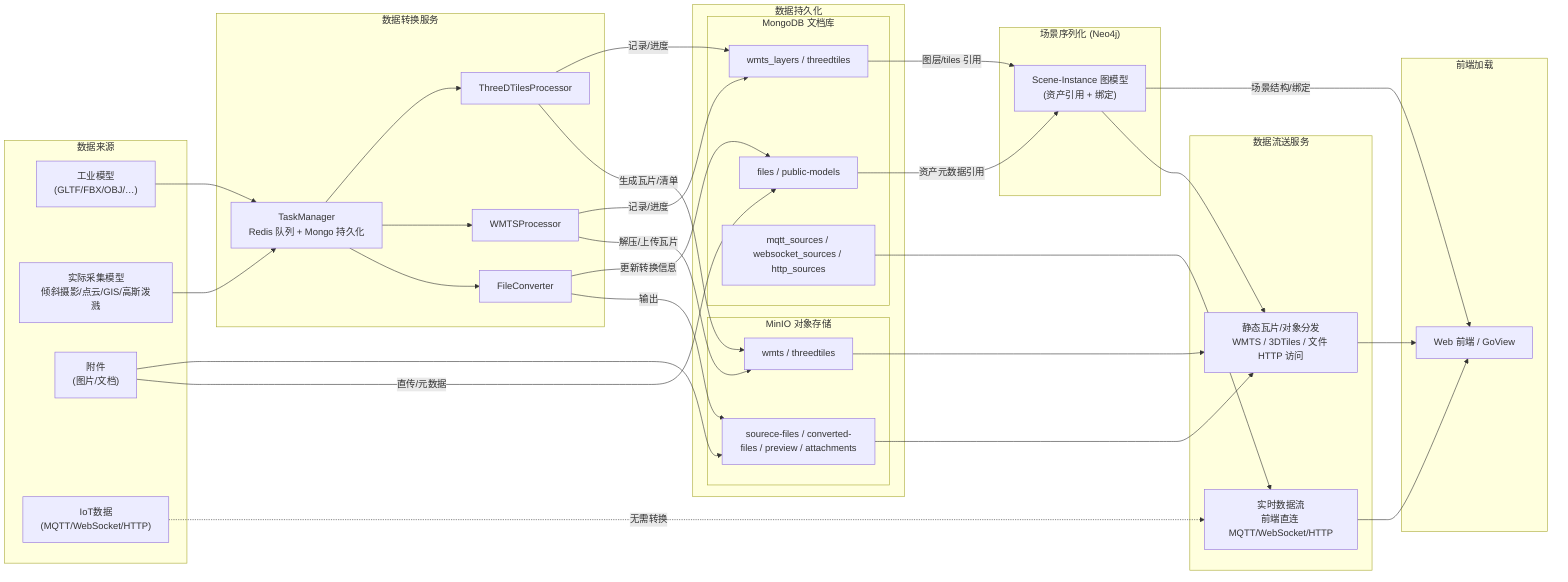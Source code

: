 graph LR
  subgraph "数据来源"
    S1["工业模型<br/>(GLTF/FBX/OBJ/…)"]
    S2["实际采集模型<br/>倾斜摄影/点云/GIS/高斯泼溅"]
    S3["附件<br/>(图片/文档)"]
    S4["IoT数据<br/>(MQTT/WebSocket/HTTP)"]
  end

  subgraph "数据转换服务"
    TM["TaskManager<br/>Redis 队列 + Mongo 持久化"]
    P1["FileConverter"]
    P2["WMTSProcessor"]
    P3["ThreeDTilesProcessor"]
  end

  subgraph "数据持久化"
    subgraph "MinIO 对象存储"
      B1["sourece-files / converted-files / preview / attachments"]
      B2["wmts / threedtiles"]
    end
    subgraph "MongoDB 文档库"
      C1["files / public-models"]
      C2["wmts_layers / threedtiles"]
      C3["mqtt_sources / websocket_sources / http_sources"]
    end
  end

  subgraph "场景序列化 (Neo4j)"
    SG["Scene-Instance 图模型<br/>(资产引用 + 绑定)"]
  end

  subgraph "数据流送服务"
    TILES["静态瓦片/对象分发<br/>WMTS / 3DTiles / 文件 HTTP 访问"]
    IRT["实时数据流<br/>前端直连 MQTT/WebSocket/HTTP"]
  end

  subgraph "前端加载"
    FE["Web 前端 / GoView"]
  end

  %% 来源 → 转换
  S1 --> TM
  S2 --> TM
  S3 -->|"直传/元数据"| C1
  S3 --> B1
  S4 -.->|"无需转换"| IRT

  %% 转换 → 持久化
  TM --> P1
  TM --> P2
  TM --> P3
  P1 -->|"输出"| B1
  P1 -->|"更新转换信息"| C1
  P2 -->|"解压/上传瓦片"| B2
  P2 -->|"记录/进度"| C2
  P3 -->|"生成瓦片/清单"| B2
  P3 -->|"记录/进度"| C2

  %% 持久化 → 场景
  C1 -->|"资产元数据引用"| SG
  C2 -->|"图层/tiles 引用"| SG

  %% 场景 → 流送
  SG --> TILES
  B1 --> TILES
  B2 --> TILES
  C3 --> IRT

  %% 流送 → 前端
  TILES --> FE
  IRT --> FE
  SG -->|"场景结构/绑定"| FE
